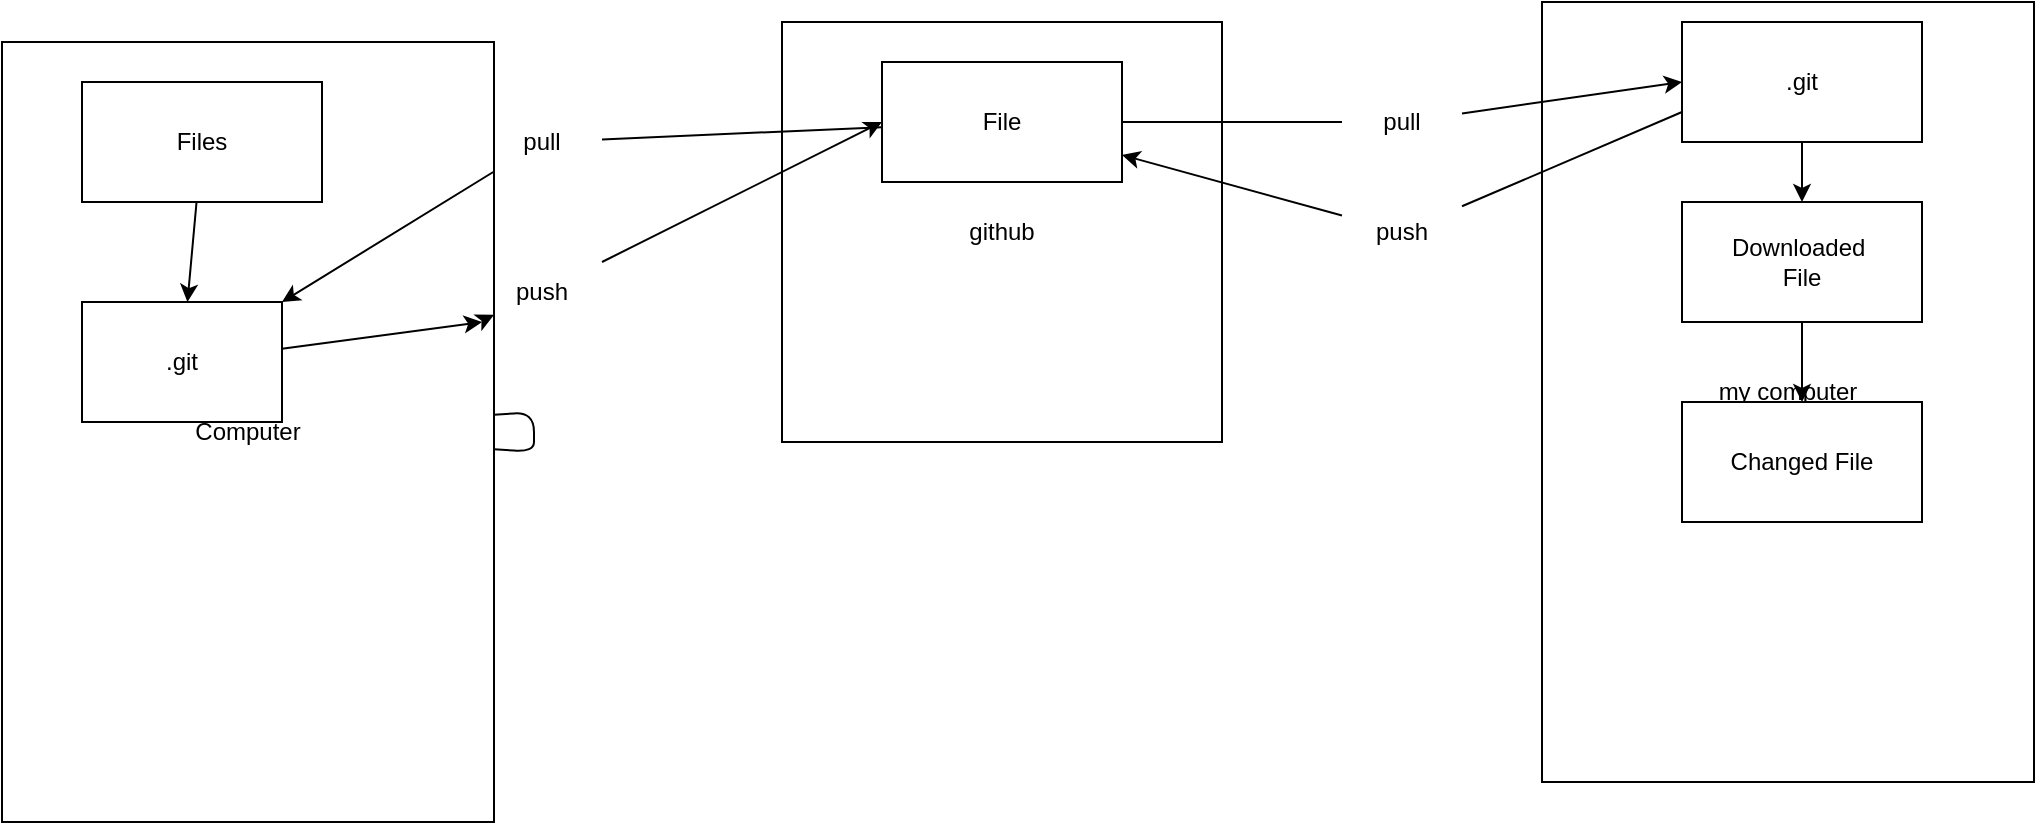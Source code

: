 <mxfile>
    <diagram id="87TnWuZvyQvAMOgtyraq" name="Page-1">
        <mxGraphModel dx="1160" dy="585" grid="1" gridSize="10" guides="1" tooltips="1" connect="1" arrows="1" fold="1" page="1" pageScale="1" pageWidth="827" pageHeight="1169" math="0" shadow="0">
            <root>
                <mxCell id="0"/>
                <mxCell id="1" parent="0"/>
                <mxCell id="2" value="Computer" style="whiteSpace=wrap;html=1;" vertex="1" parent="1">
                    <mxGeometry x="20" y="70" width="246" height="390" as="geometry"/>
                </mxCell>
                <mxCell id="30" style="edgeStyle=none;html=1;" edge="1" parent="1" source="3" target="4">
                    <mxGeometry relative="1" as="geometry"/>
                </mxCell>
                <mxCell id="3" value="Files" style="whiteSpace=wrap;html=1;" vertex="1" parent="1">
                    <mxGeometry x="60" y="90" width="120" height="60" as="geometry"/>
                </mxCell>
                <mxCell id="31" style="edgeStyle=none;html=1;entryX=0;entryY=1;entryDx=0;entryDy=0;" edge="1" parent="1" source="4" target="21">
                    <mxGeometry relative="1" as="geometry"/>
                </mxCell>
                <mxCell id="4" value=".git&lt;br&gt;" style="whiteSpace=wrap;html=1;" vertex="1" parent="1">
                    <mxGeometry x="60" y="200" width="100" height="60" as="geometry"/>
                </mxCell>
                <mxCell id="6" value="my computer" style="whiteSpace=wrap;html=1;" vertex="1" parent="1">
                    <mxGeometry x="790" y="50" width="246" height="390" as="geometry"/>
                </mxCell>
                <mxCell id="32" style="edgeStyle=none;html=1;exitX=0;exitY=0.5;exitDx=0;exitDy=0;" edge="1" parent="1" source="9" target="11">
                    <mxGeometry relative="1" as="geometry"/>
                </mxCell>
                <mxCell id="9" value="github&lt;br&gt;" style="whiteSpace=wrap;html=1;" vertex="1" parent="1">
                    <mxGeometry x="410" y="60" width="220" height="210" as="geometry"/>
                </mxCell>
                <mxCell id="12" style="edgeStyle=none;html=1;entryX=0;entryY=0.5;entryDx=0;entryDy=0;startArrow=none;" edge="1" parent="1" source="19" target="26">
                    <mxGeometry relative="1" as="geometry"/>
                </mxCell>
                <mxCell id="23" style="edgeStyle=none;html=1;startArrow=none;entryX=1;entryY=0;entryDx=0;entryDy=0;" edge="1" parent="1" source="24" target="4">
                    <mxGeometry relative="1" as="geometry"/>
                </mxCell>
                <mxCell id="11" value="File&lt;br&gt;" style="whiteSpace=wrap;html=1;" vertex="1" parent="1">
                    <mxGeometry x="460" y="80" width="120" height="60" as="geometry"/>
                </mxCell>
                <mxCell id="15" value="" style="edgeStyle=none;html=1;" edge="1" parent="1" source="13" target="14">
                    <mxGeometry relative="1" as="geometry"/>
                </mxCell>
                <mxCell id="13" value="Downloaded&amp;nbsp;&lt;br&gt;File&lt;br&gt;" style="whiteSpace=wrap;html=1;" vertex="1" parent="1">
                    <mxGeometry x="860" y="150" width="120" height="60" as="geometry"/>
                </mxCell>
                <mxCell id="16" style="edgeStyle=none;html=1;startArrow=none;" edge="1" parent="1" source="17" target="11">
                    <mxGeometry relative="1" as="geometry"/>
                </mxCell>
                <mxCell id="14" value="Changed File&lt;br&gt;" style="whiteSpace=wrap;html=1;" vertex="1" parent="1">
                    <mxGeometry x="860" y="250" width="120" height="60" as="geometry"/>
                </mxCell>
                <mxCell id="18" value="" style="edgeStyle=none;html=1;endArrow=none;exitX=0;exitY=0.75;exitDx=0;exitDy=0;" edge="1" parent="1" source="26" target="17">
                    <mxGeometry relative="1" as="geometry">
                        <mxPoint x="853" y="237.099" as="sourcePoint"/>
                        <mxPoint x="580" y="132.901" as="targetPoint"/>
                    </mxGeometry>
                </mxCell>
                <mxCell id="17" value="push&lt;br&gt;" style="text;strokeColor=none;align=center;fillColor=none;html=1;verticalAlign=middle;whiteSpace=wrap;rounded=0;" vertex="1" parent="1">
                    <mxGeometry x="690" y="150" width="60" height="30" as="geometry"/>
                </mxCell>
                <mxCell id="20" value="" style="edgeStyle=none;html=1;entryX=0;entryY=0.5;entryDx=0;entryDy=0;endArrow=none;" edge="1" parent="1" source="11" target="19">
                    <mxGeometry relative="1" as="geometry">
                        <mxPoint x="580" y="111.858" as="sourcePoint"/>
                        <mxPoint x="843" y="120" as="targetPoint"/>
                    </mxGeometry>
                </mxCell>
                <mxCell id="19" value="pull&lt;br&gt;" style="text;strokeColor=none;align=center;fillColor=none;html=1;verticalAlign=middle;whiteSpace=wrap;rounded=0;" vertex="1" parent="1">
                    <mxGeometry x="690" y="95" width="60" height="30" as="geometry"/>
                </mxCell>
                <mxCell id="22" value="" style="edgeStyle=none;html=1;endArrow=none;" edge="1" parent="1" source="2" target="2">
                    <mxGeometry relative="1" as="geometry">
                        <mxPoint x="160" y="219.167" as="sourcePoint"/>
                        <mxPoint x="410" y="165" as="targetPoint"/>
                    </mxGeometry>
                </mxCell>
                <mxCell id="28" style="edgeStyle=none;html=1;" edge="1" parent="1" source="21" target="2">
                    <mxGeometry relative="1" as="geometry"/>
                </mxCell>
                <mxCell id="21" value="push&lt;br&gt;" style="text;strokeColor=none;align=center;fillColor=none;html=1;verticalAlign=middle;whiteSpace=wrap;rounded=0;" vertex="1" parent="1">
                    <mxGeometry x="260" y="180" width="60" height="30" as="geometry"/>
                </mxCell>
                <mxCell id="25" value="" style="edgeStyle=none;html=1;endArrow=none;" edge="1" parent="1" source="11" target="24">
                    <mxGeometry relative="1" as="geometry">
                        <mxPoint x="460" y="111.5" as="sourcePoint"/>
                        <mxPoint x="180" y="118.5" as="targetPoint"/>
                    </mxGeometry>
                </mxCell>
                <mxCell id="24" value="pull&lt;br&gt;" style="text;strokeColor=none;align=center;fillColor=none;html=1;verticalAlign=middle;whiteSpace=wrap;rounded=0;" vertex="1" parent="1">
                    <mxGeometry x="260" y="105" width="60" height="30" as="geometry"/>
                </mxCell>
                <mxCell id="27" style="edgeStyle=none;html=1;entryX=0.5;entryY=0;entryDx=0;entryDy=0;" edge="1" parent="1" source="26" target="13">
                    <mxGeometry relative="1" as="geometry"/>
                </mxCell>
                <mxCell id="26" value=".git&lt;br&gt;" style="whiteSpace=wrap;html=1;" vertex="1" parent="1">
                    <mxGeometry x="860" y="60" width="120" height="60" as="geometry"/>
                </mxCell>
                <mxCell id="10" style="edgeStyle=none;html=1;startArrow=none;" edge="1" parent="1" source="21">
                    <mxGeometry relative="1" as="geometry">
                        <mxPoint x="460" y="110" as="targetPoint"/>
                    </mxGeometry>
                </mxCell>
            </root>
        </mxGraphModel>
    </diagram>
</mxfile>